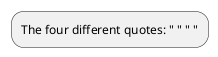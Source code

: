 {
  "sha1": "bqb0og78ht9ib20ijfv52rnbe640y5",
  "insertion": {
    "when": "2024-05-30T20:48:22.142Z",
    "url": "https://forum.plantuml.net/14925/why-cant-i-compare-character-json-u0022-with-u-0022",
    "user": "plantuml@gmail.com"
  }
}
@startuml
!$quote= "<U+0022>"
!$json = { "quote1" : "\"", "quote2" : "\u0022" } 

:The four different quotes: $quote $json.quote1 $json.quote2 %chr(34);
@enduml
